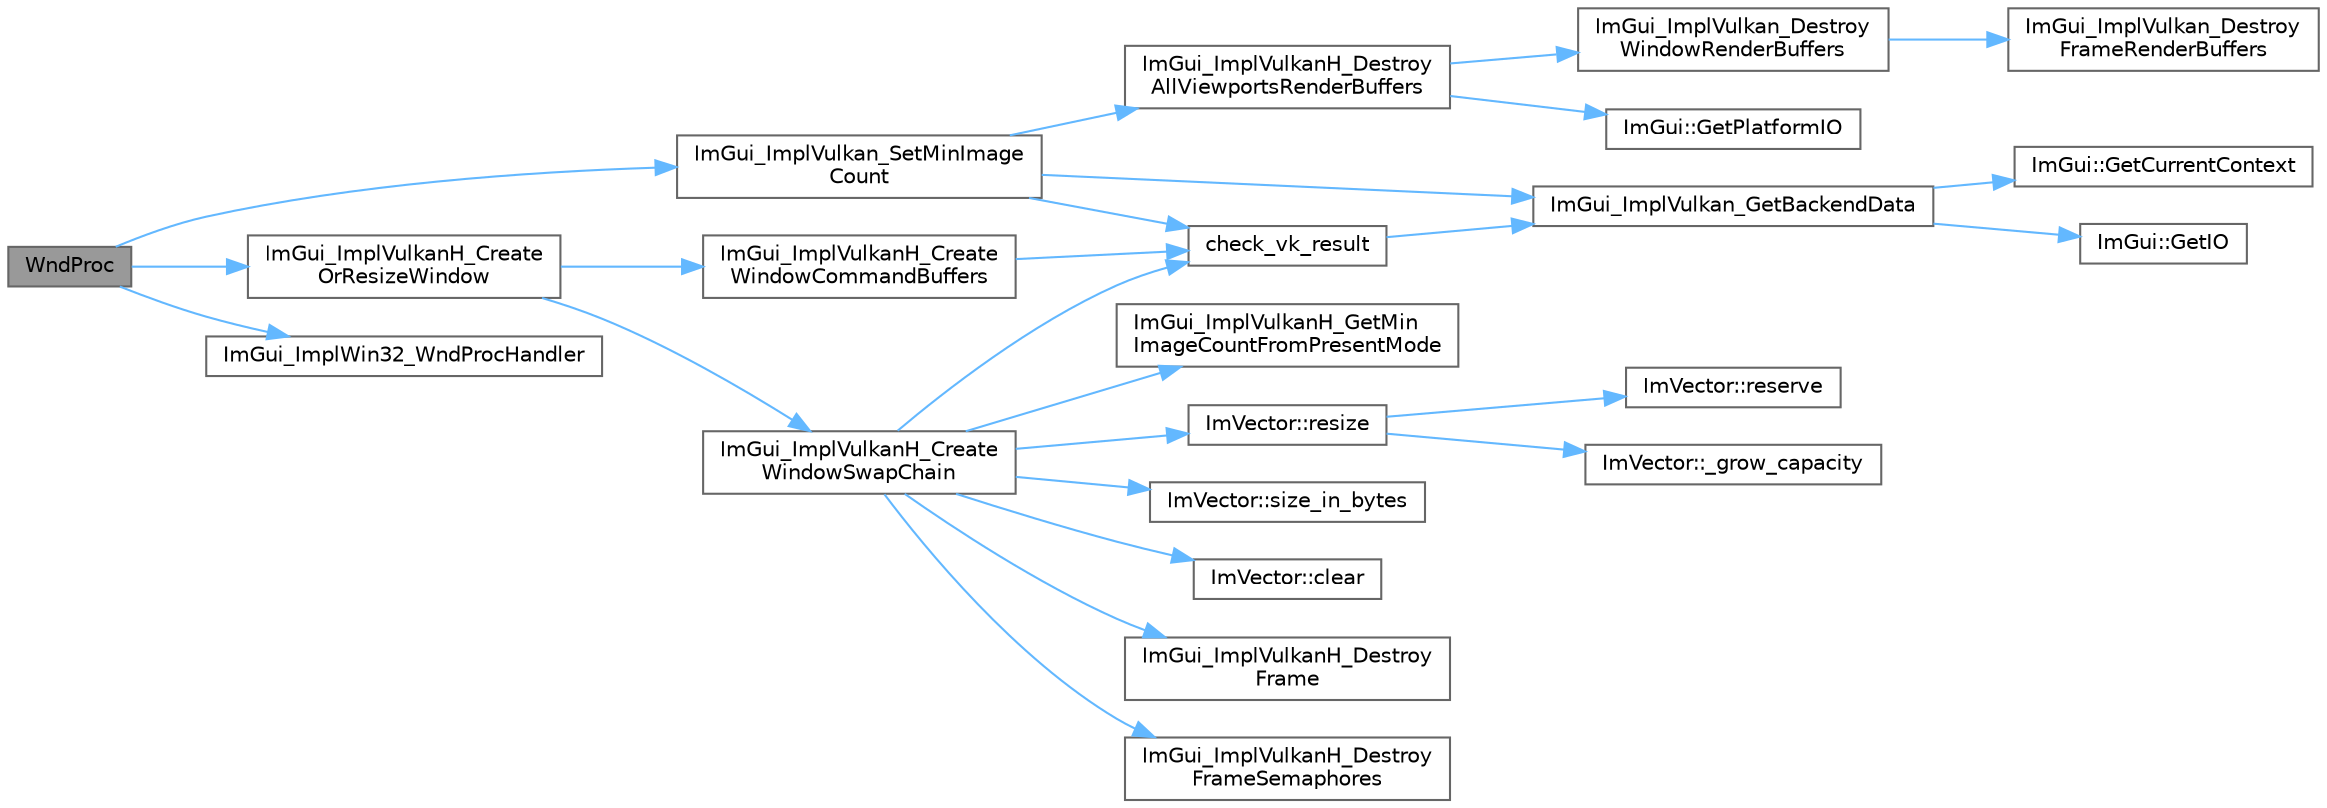 digraph "WndProc"
{
 // LATEX_PDF_SIZE
  bgcolor="transparent";
  edge [fontname=Helvetica,fontsize=10,labelfontname=Helvetica,labelfontsize=10];
  node [fontname=Helvetica,fontsize=10,shape=box,height=0.2,width=0.4];
  rankdir="LR";
  Node1 [id="Node000001",label="WndProc",height=0.2,width=0.4,color="gray40", fillcolor="grey60", style="filled", fontcolor="black",tooltip=" "];
  Node1 -> Node2 [id="edge25_Node000001_Node000002",color="steelblue1",style="solid",tooltip=" "];
  Node2 [id="Node000002",label="ImGui_ImplVulkan_SetMinImage\lCount",height=0.2,width=0.4,color="grey40", fillcolor="white", style="filled",URL="$imgui__impl__vulkan_8cpp.html#ae028fe3e0796e9960d9aa5119df87f4f",tooltip=" "];
  Node2 -> Node3 [id="edge26_Node000002_Node000003",color="steelblue1",style="solid",tooltip=" "];
  Node3 [id="Node000003",label="check_vk_result",height=0.2,width=0.4,color="grey40", fillcolor="white", style="filled",URL="$imgui__impl__vulkan_8cpp.html#a1ea6c63eab2860beea5e3c89c1afbbc1",tooltip=" "];
  Node3 -> Node4 [id="edge27_Node000003_Node000004",color="steelblue1",style="solid",tooltip=" "];
  Node4 [id="Node000004",label="ImGui_ImplVulkan_GetBackendData",height=0.2,width=0.4,color="grey40", fillcolor="white", style="filled",URL="$imgui__impl__vulkan_8cpp.html#a0fb93ffd0b4ff71a58e6c08f654fb26d",tooltip=" "];
  Node4 -> Node5 [id="edge28_Node000004_Node000005",color="steelblue1",style="solid",tooltip=" "];
  Node5 [id="Node000005",label="ImGui::GetCurrentContext",height=0.2,width=0.4,color="grey40", fillcolor="white", style="filled",URL="$namespace_im_gui.html#af557a6de5538099a0f6047eb994bbf42",tooltip=" "];
  Node4 -> Node6 [id="edge29_Node000004_Node000006",color="steelblue1",style="solid",tooltip=" "];
  Node6 [id="Node000006",label="ImGui::GetIO",height=0.2,width=0.4,color="grey40", fillcolor="white", style="filled",URL="$namespace_im_gui.html#a7dea7d0530868f078324f14a308f0c3c",tooltip=" "];
  Node2 -> Node4 [id="edge30_Node000002_Node000004",color="steelblue1",style="solid",tooltip=" "];
  Node2 -> Node7 [id="edge31_Node000002_Node000007",color="steelblue1",style="solid",tooltip=" "];
  Node7 [id="Node000007",label="ImGui_ImplVulkanH_Destroy\lAllViewportsRenderBuffers",height=0.2,width=0.4,color="grey40", fillcolor="white", style="filled",URL="$imgui__impl__vulkan_8cpp.html#a9ab9ff092c01427fa4d5070da85bd4df",tooltip=" "];
  Node7 -> Node8 [id="edge32_Node000007_Node000008",color="steelblue1",style="solid",tooltip=" "];
  Node8 [id="Node000008",label="ImGui::GetPlatformIO",height=0.2,width=0.4,color="grey40", fillcolor="white", style="filled",URL="$namespace_im_gui.html#a3edc2b6129cbf1e8d247c6d03c344065",tooltip=" "];
  Node7 -> Node9 [id="edge33_Node000007_Node000009",color="steelblue1",style="solid",tooltip=" "];
  Node9 [id="Node000009",label="ImGui_ImplVulkan_Destroy\lWindowRenderBuffers",height=0.2,width=0.4,color="grey40", fillcolor="white", style="filled",URL="$imgui__impl__vulkan_8cpp.html#ae1271c0808a7961eec36e864613f2e1d",tooltip=" "];
  Node9 -> Node10 [id="edge34_Node000009_Node000010",color="steelblue1",style="solid",tooltip=" "];
  Node10 [id="Node000010",label="ImGui_ImplVulkan_Destroy\lFrameRenderBuffers",height=0.2,width=0.4,color="grey40", fillcolor="white", style="filled",URL="$imgui__impl__vulkan_8cpp.html#ab6821285fa7713417f41013b4efd91ff",tooltip=" "];
  Node1 -> Node11 [id="edge35_Node000001_Node000011",color="steelblue1",style="solid",tooltip=" "];
  Node11 [id="Node000011",label="ImGui_ImplVulkanH_Create\lOrResizeWindow",height=0.2,width=0.4,color="grey40", fillcolor="white", style="filled",URL="$imgui__impl__vulkan_8cpp.html#a8649c8725c938c7c47ec98d2c006638f",tooltip=" "];
  Node11 -> Node12 [id="edge36_Node000011_Node000012",color="steelblue1",style="solid",tooltip=" "];
  Node12 [id="Node000012",label="ImGui_ImplVulkanH_Create\lWindowCommandBuffers",height=0.2,width=0.4,color="grey40", fillcolor="white", style="filled",URL="$imgui__impl__vulkan_8cpp.html#a03fa20709ac538ff16a162e426240338",tooltip=" "];
  Node12 -> Node3 [id="edge37_Node000012_Node000003",color="steelblue1",style="solid",tooltip=" "];
  Node11 -> Node13 [id="edge38_Node000011_Node000013",color="steelblue1",style="solid",tooltip=" "];
  Node13 [id="Node000013",label="ImGui_ImplVulkanH_Create\lWindowSwapChain",height=0.2,width=0.4,color="grey40", fillcolor="white", style="filled",URL="$imgui__impl__vulkan_8cpp.html#a56298dda09626af25de54d568b31830e",tooltip=" "];
  Node13 -> Node3 [id="edge39_Node000013_Node000003",color="steelblue1",style="solid",tooltip=" "];
  Node13 -> Node14 [id="edge40_Node000013_Node000014",color="steelblue1",style="solid",tooltip=" "];
  Node14 [id="Node000014",label="ImVector::clear",height=0.2,width=0.4,color="grey40", fillcolor="white", style="filled",URL="$struct_im_vector.html#ae2d401b4ec5f1113cdb8edb5a61a38f7",tooltip=" "];
  Node13 -> Node15 [id="edge41_Node000013_Node000015",color="steelblue1",style="solid",tooltip=" "];
  Node15 [id="Node000015",label="ImGui_ImplVulkanH_Destroy\lFrame",height=0.2,width=0.4,color="grey40", fillcolor="white", style="filled",URL="$imgui__impl__vulkan_8cpp.html#a7bdbd122b66063f3df95a0eafa5bb7dd",tooltip=" "];
  Node13 -> Node16 [id="edge42_Node000013_Node000016",color="steelblue1",style="solid",tooltip=" "];
  Node16 [id="Node000016",label="ImGui_ImplVulkanH_Destroy\lFrameSemaphores",height=0.2,width=0.4,color="grey40", fillcolor="white", style="filled",URL="$imgui__impl__vulkan_8cpp.html#ae5ddca6b231ca2e88b968af9440ac206",tooltip=" "];
  Node13 -> Node17 [id="edge43_Node000013_Node000017",color="steelblue1",style="solid",tooltip=" "];
  Node17 [id="Node000017",label="ImGui_ImplVulkanH_GetMin\lImageCountFromPresentMode",height=0.2,width=0.4,color="grey40", fillcolor="white", style="filled",URL="$imgui__impl__vulkan_8cpp.html#a766ea9561cdaf481638ee07f44801449",tooltip=" "];
  Node13 -> Node18 [id="edge44_Node000013_Node000018",color="steelblue1",style="solid",tooltip=" "];
  Node18 [id="Node000018",label="ImVector::resize",height=0.2,width=0.4,color="grey40", fillcolor="white", style="filled",URL="$struct_im_vector.html#ac371dd62e56ae486b1a5038cf07eee56",tooltip=" "];
  Node18 -> Node19 [id="edge45_Node000018_Node000019",color="steelblue1",style="solid",tooltip=" "];
  Node19 [id="Node000019",label="ImVector::_grow_capacity",height=0.2,width=0.4,color="grey40", fillcolor="white", style="filled",URL="$struct_im_vector.html#a3a097635d464b1b70dc7d59996a88b28",tooltip=" "];
  Node18 -> Node20 [id="edge46_Node000018_Node000020",color="steelblue1",style="solid",tooltip=" "];
  Node20 [id="Node000020",label="ImVector::reserve",height=0.2,width=0.4,color="grey40", fillcolor="white", style="filled",URL="$struct_im_vector.html#a0f14f5736c3372157856eebb67123b75",tooltip=" "];
  Node13 -> Node21 [id="edge47_Node000013_Node000021",color="steelblue1",style="solid",tooltip=" "];
  Node21 [id="Node000021",label="ImVector::size_in_bytes",height=0.2,width=0.4,color="grey40", fillcolor="white", style="filled",URL="$struct_im_vector.html#ade9f2e937e47b0e0f9970dcfba038204",tooltip=" "];
  Node1 -> Node22 [id="edge48_Node000001_Node000022",color="steelblue1",style="solid",tooltip=" "];
  Node22 [id="Node000022",label="ImGui_ImplWin32_WndProcHandler",height=0.2,width=0.4,color="grey40", fillcolor="white", style="filled",URL="$imgui__impl__win32_8cpp.html#a87a3f9652a75339308cf5fd5699ef1fd",tooltip=" "];
}
